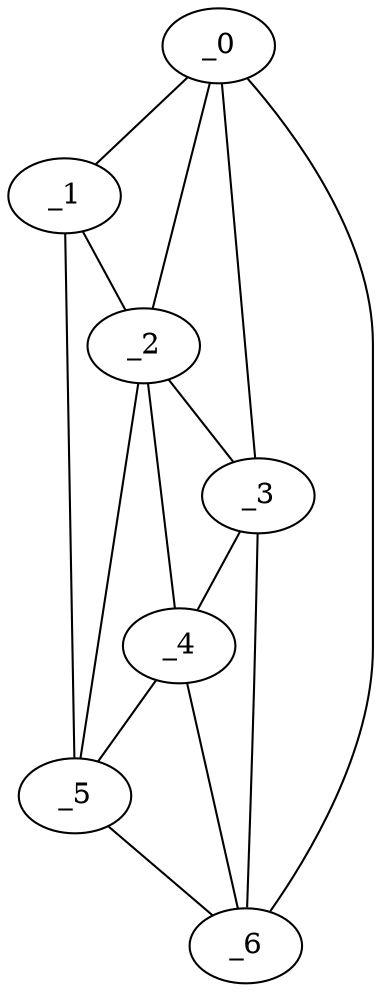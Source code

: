 graph "obj42__110.gxl" {
	_0	 [x=48,
		y=46];
	_1	 [x=52,
		y=81];
	_0 -- _1	 [valence=1];
	_2	 [x=54,
		y=76];
	_0 -- _2	 [valence=2];
	_3	 [x=61,
		y=44];
	_0 -- _3	 [valence=1];
	_6	 [x=102,
		y=23];
	_0 -- _6	 [valence=1];
	_1 -- _2	 [valence=2];
	_5	 [x=79,
		y=86];
	_1 -- _5	 [valence=1];
	_2 -- _3	 [valence=2];
	_4	 [x=75,
		y=49];
	_2 -- _4	 [valence=1];
	_2 -- _5	 [valence=2];
	_3 -- _4	 [valence=2];
	_3 -- _6	 [valence=1];
	_4 -- _5	 [valence=2];
	_4 -- _6	 [valence=1];
	_5 -- _6	 [valence=1];
}
